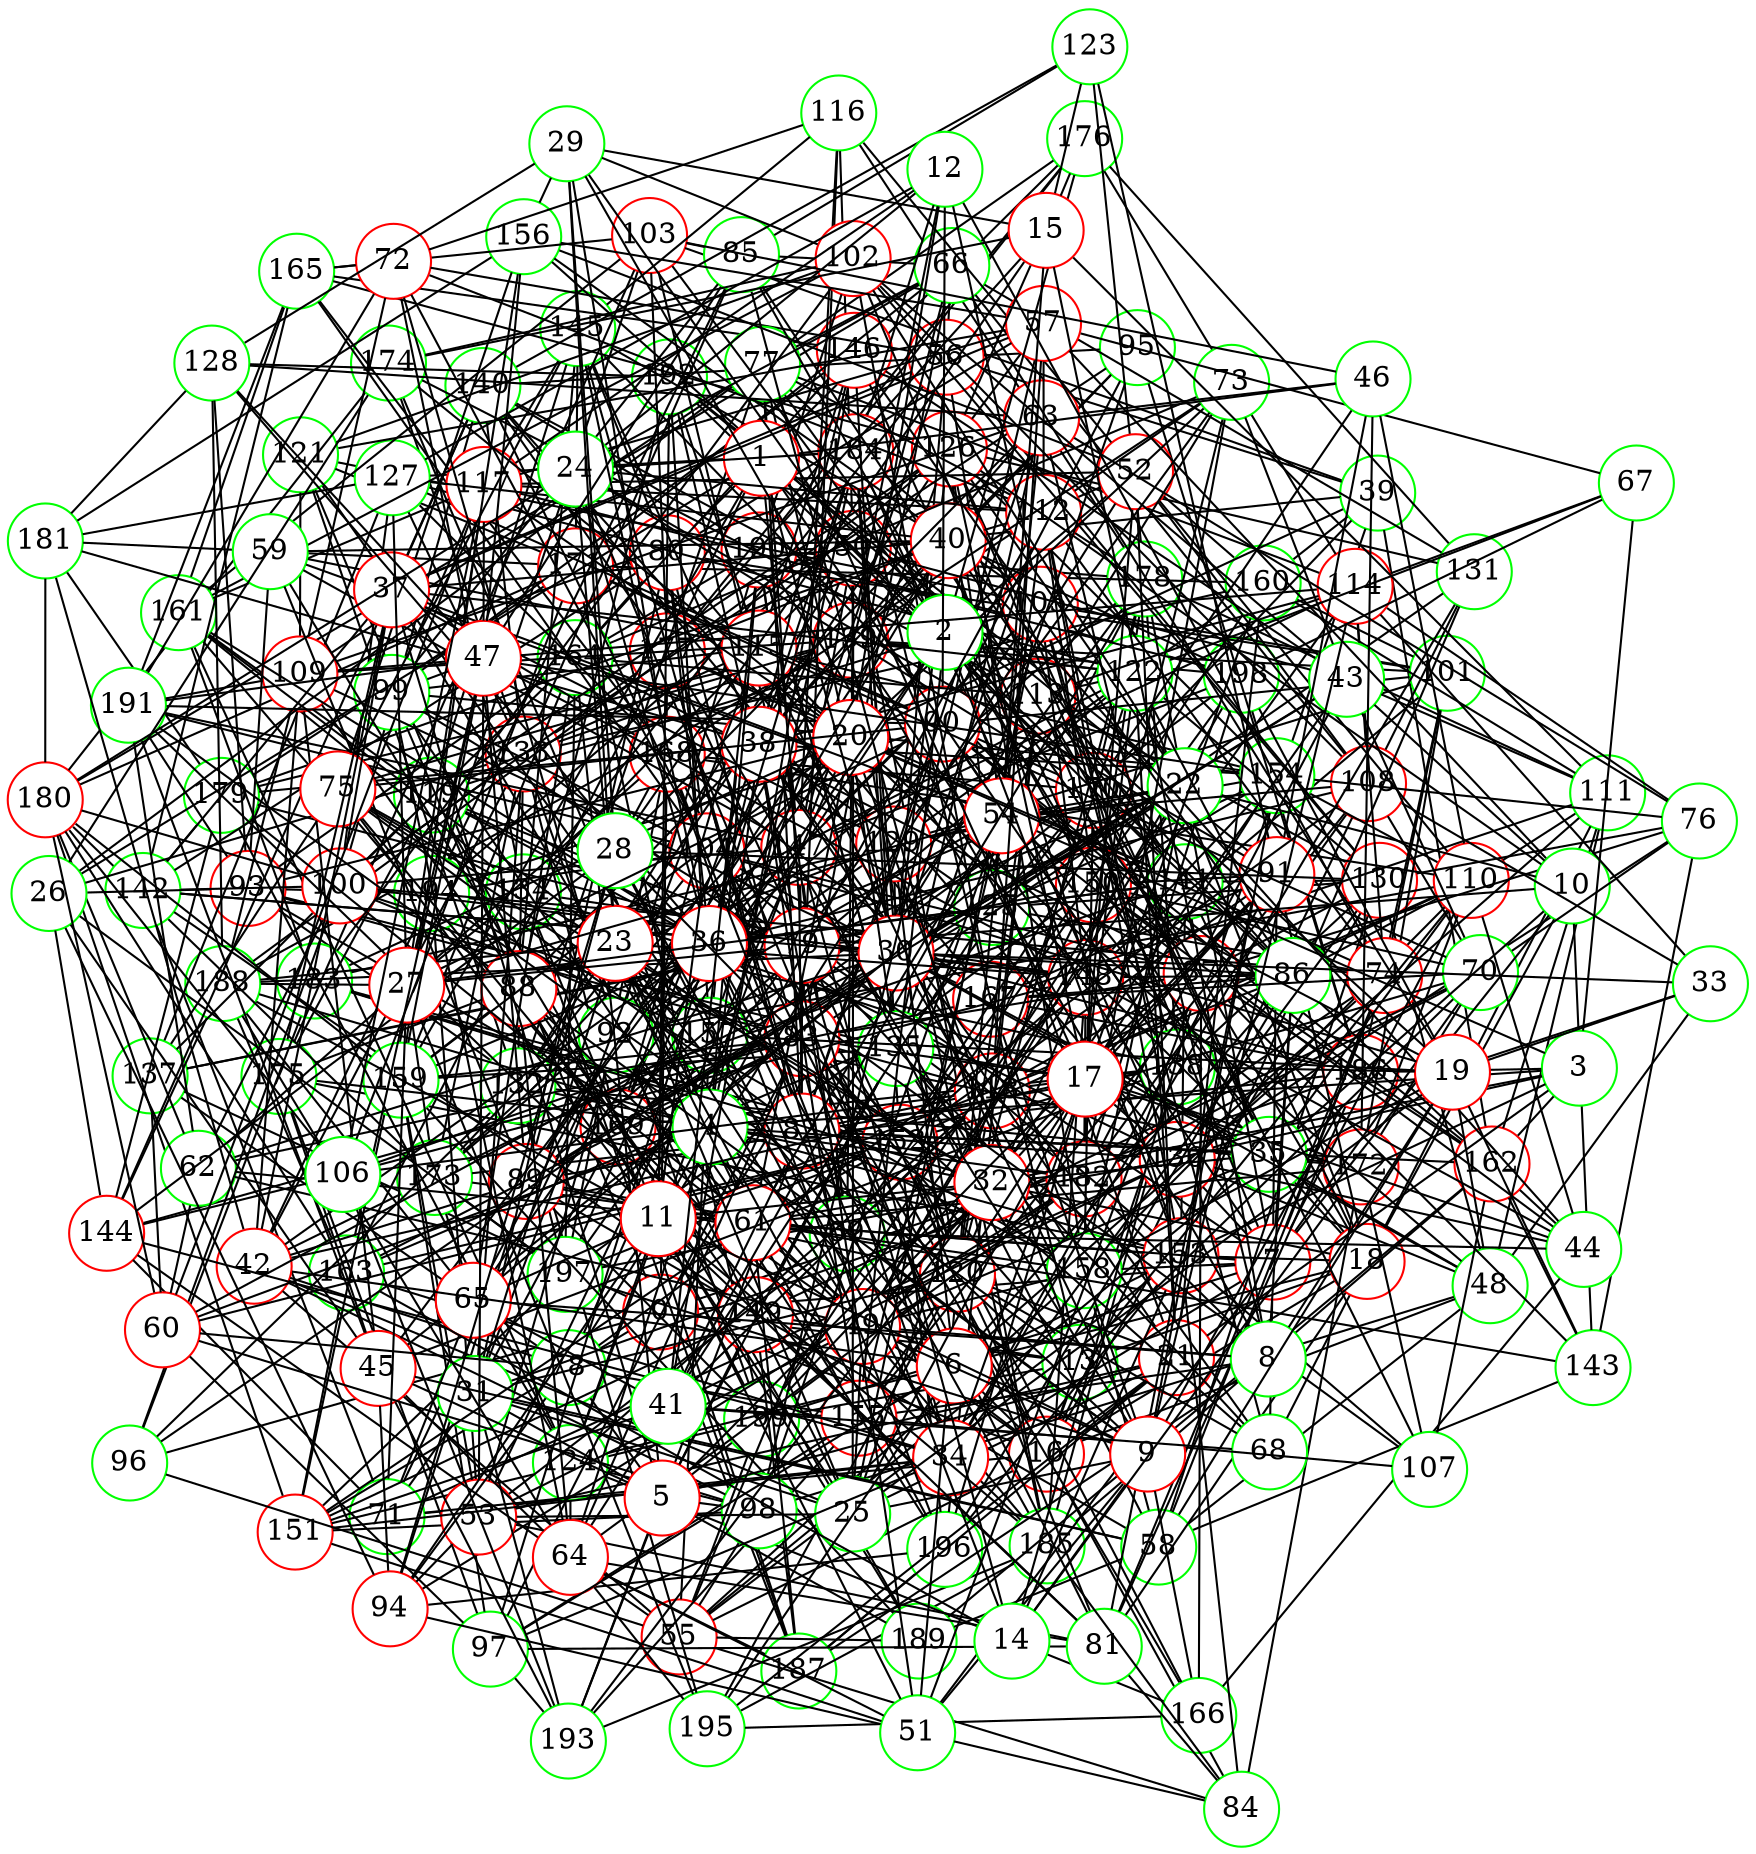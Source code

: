 graph {
graph ["layout"="fdp"]
node ["style"="filled","fillcolor"="white","fixedsize"="true","shape"="circle"]
"0" ["color"="red"]
"16" ["color"="red"]
"130" ["color"="red"]
"138" ["color"="green"]
"178" ["color"="green"]
"190" ["color"="red"]
"198" ["color"="green"]
"169" ["color"="red"]
"185" ["color"="green"]
"193" ["color"="green"]
"195" ["color"="green"]
"187" ["color"="green"]
"196" ["color"="green"]
"141" ["color"="green"]
"177" ["color"="red"]
"153" ["color"="red"]
"175" ["color"="green"]
"155" ["color"="red"]
"39" ["color"="green"]
"160" ["color"="green"]
"171" ["color"="red"]
"179" ["color"="green"]
"181" ["color"="green"]
"180" ["color"="red"]
"199" ["color"="green"]
"50" ["color"="red"]
"132" ["color"="green"]
"133" ["color"="red"]
"139" ["color"="red"]
"188" ["color"="green"]
"140" ["color"="green"]
"144" ["color"="red"]
"167" ["color"="red"]
"168" ["color"="red"]
"197" ["color"="green"]
"170" ["color"="red"]
"192" ["color"="green"]
"182" ["color"="red"]
"186" ["color"="red"]
"173" ["color"="green"]
"174" ["color"="green"]
"172" ["color"="red"]
"69" ["color"="green"]
"80" ["color"="red"]
"176" ["color"="green"]
"145" ["color"="green"]
"164" ["color"="green"]
"101" ["color"="green"]
"129" ["color"="red"]
"183" ["color"="green"]
"154" ["color"="green"]
"148" ["color"="red"]
"152" ["color"="red"]
"163" ["color"="green"]
"166" ["color"="green"]
"184" ["color"="red"]
"105" ["color"="red"]
"147" ["color"="red"]
"191" ["color"="green"]
"119" ["color"="green"]
"161" ["color"="green"]
"165" ["color"="green"]
"136" ["color"="red"]
"189" ["color"="green"]
"126" ["color"="red"]
"194" ["color"="green"]
"131" ["color"="green"]
"121" ["color"="green"]
"157" ["color"="green"]
"156" ["color"="green"]
"104" ["color"="red"]
"142" ["color"="green"]
"149" ["color"="red"]
"151" ["color"="red"]
"118" ["color"="red"]
"150" ["color"="red"]
"162" ["color"="red"]
"120" ["color"="red"]
"135" ["color"="green"]
"146" ["color"="red"]
"158" ["color"="green"]
"159" ["color"="green"]
"124" ["color"="green"]
"89" ["color"="red"]
"122" ["color"="green"]
"127" ["color"="green"]
"137" ["color"="green"]
"92" ["color"="green"]
"110" ["color"="red"]
"111" ["color"="green"]
"125" ["color"="green"]
"94" ["color"="red"]
"93" ["color"="red"]
"128" ["color"="green"]
"134" ["color"="green"]
"116" ["color"="green"]
"103" ["color"="red"]
"56" ["color"="red"]
"66" ["color"="green"]
"83" ["color"="red"]
"97" ["color"="green"]
"100" ["color"="red"]
"87" ["color"="red"]
"143" ["color"="green"]
"85" ["color"="green"]
"99" ["color"="green"]
"115" ["color"="red"]
"117" ["color"="red"]
"123" ["color"="green"]
"108" ["color"="red"]
"114" ["color"="red"]
"77" ["color"="green"]
"109" ["color"="red"]
"79" ["color"="red"]
"82" ["color"="red"]
"90" ["color"="red"]
"95" ["color"="green"]
"112" ["color"="red"]
"72" ["color"="red"]
"71" ["color"="green"]
"48" ["color"="green"]
"98" ["color"="green"]
"58" ["color"="green"]
"74" ["color"="red"]
"81" ["color"="green"]
"84" ["color"="green"]
"18" ["color"="red"]
"35" ["color"="green"]
"49" ["color"="red"]
"53" ["color"="red"]
"88" ["color"="red"]
"91" ["color"="red"]
"62" ["color"="green"]
"55" ["color"="red"]
"96" ["color"="green"]
"68" ["color"="green"]
"113" ["color"="red"]
"21" ["color"="red"]
"38" ["color"="red"]
"63" ["color"="red"]
"76" ["color"="green"]
"52" ["color"="red"]
"78" ["color"="green"]
"25" ["color"="green"]
"42" ["color"="red"]
"31" ["color"="green"]
"7" ["color"="red"]
"34" ["color"="red"]
"70" ["color"="green"]
"10" ["color"="green"]
"22" ["color"="green"]
"102" ["color"="red"]
"54" ["color"="red"]
"59" ["color"="green"]
"30" ["color"="red"]
"33" ["color"="green"]
"40" ["color"="red"]
"44" ["color"="green"]
"43" ["color"="green"]
"73" ["color"="green"]
"45" ["color"="red"]
"64" ["color"="red"]
"86" ["color"="green"]
"57" ["color"="red"]
"67" ["color"="green"]
"51" ["color"="green"]
"61" ["color"="red"]
"13" ["color"="green"]
"20" ["color"="red"]
"1" ["color"="red"]
"26" ["color"="green"]
"46" ["color"="green"]
"2" ["color"="green"]
"65" ["color"="red"]
"3" ["color"="green"]
"32" ["color"="red"]
"75" ["color"="red"]
"4" ["color"="green"]
"37" ["color"="red"]
"60" ["color"="red"]
"5" ["color"="red"]
"6" ["color"="red"]
"23" ["color"="red"]
"24" ["color"="green"]
"36" ["color"="red"]
"107" ["color"="green"]
"29" ["color"="green"]
"8" ["color"="green"]
"19" ["color"="red"]
"9" ["color"="red"]
"11" ["color"="red"]
"14" ["color"="green"]
"12" ["color"="green"]
"15" ["color"="red"]
"28" ["color"="green"]
"17" ["color"="red"]
"27" ["color"="red"]
"47" ["color"="red"]
"41" ["color"="green"]
"106" ["color"="green"]
"0" -- "16"
"0" -- "96"
"0" -- "113"
"0" -- "177"
"0" -- "7"
"0" -- "121"
"0" -- "137"
"0" -- "186"
"0" -- "187"
"0" -- "13"
"0" -- "78"
"16" -- "130"
"16" -- "39"
"16" -- "71"
"16" -- "168"
"16" -- "169"
"16" -- "108"
"16" -- "48"
"16" -- "18"
"16" -- "84"
"16" -- "21"
"16" -- "55"
"16" -- "152"
"16" -- "93"
"130" -- "138"
"130" -- "141"
"138" -- "178"
"138" -- "169"
"138" -- "185"
"178" -- "190"
"190" -- "198"
"169" -- "198"
"169" -- "185"
"169" -- "187"
"185" -- "193"
"185" -- "195"
"187" -- "196"
"141" -- "177"
"141" -- "153"
"153" -- "196"
"153" -- "175"
"153" -- "155"
"155" -- "193"
"39" -- "160"
"39" -- "50"
"39" -- "162"
"39" -- "103"
"39" -- "56"
"39" -- "170"
"160" -- "171"
"171" -- "179"
"171" -- "180"
"171" -- "181"
"171" -- "199"
"179" -- "181"
"180" -- "181"
"50" -- "132"
"50" -- "69"
"50" -- "134"
"50" -- "169"
"50" -- "139"
"50" -- "147"
"50" -- "116"
"50" -- "185"
"50" -- "190"
"132" -- "195"
"132" -- "133"
"132" -- "197"
"132" -- "172"
"133" -- "160"
"133" -- "199"
"133" -- "169"
"133" -- "139"
"133" -- "140"
"133" -- "173"
"133" -- "174"
"133" -- "182"
"139" -- "198"
"139" -- "179"
"139" -- "188"
"140" -- "144"
"140" -- "177"
"140" -- "167"
"140" -- "190"
"144" -- "179"
"144" -- "188"
"167" -- "168"
"167" -- "186"
"168" -- "197"
"168" -- "170"
"170" -- "192"
"170" -- "178"
"170" -- "182"
"182" -- "198"
"186" -- "198"
"173" -- "178"
"173" -- "180"
"173" -- "197"
"173" -- "186"
"174" -- "180"
"69" -- "173"
"69" -- "80"
"69" -- "147"
"69" -- "118"
"69" -- "150"
"69" -- "89"
"69" -- "93"
"69" -- "190"
"80" -- "176"
"80" -- "145"
"80" -- "177"
"80" -- "164"
"80" -- "101"
"80" -- "104"
"80" -- "136"
"80" -- "142"
"176" -- "177"
"176" -- "190"
"145" -- "171"
"164" -- "197"
"164" -- "190"
"101" -- "160"
"101" -- "129"
"101" -- "148"
"101" -- "105"
"101" -- "186"
"101" -- "139"
"101" -- "172"
"129" -- "160"
"129" -- "140"
"129" -- "175"
"129" -- "183"
"129" -- "185"
"129" -- "154"
"148" -- "199"
"148" -- "178"
"148" -- "182"
"148" -- "152"
"148" -- "185"
"148" -- "154"
"152" -- "160"
"152" -- "163"
"152" -- "196"
"152" -- "197"
"152" -- "166"
"152" -- "198"
"152" -- "183"
"152" -- "184"
"163" -- "177"
"163" -- "180"
"163" -- "167"
"163" -- "188"
"166" -- "195"
"105" -- "197"
"105" -- "138"
"105" -- "147"
"105" -- "148"
"105" -- "119"
"105" -- "184"
"105" -- "121"
"105" -- "156"
"147" -- "198"
"147" -- "173"
"147" -- "190"
"147" -- "191"
"119" -- "145"
"119" -- "161"
"119" -- "136"
"119" -- "189"
"119" -- "126"
"119" -- "175"
"161" -- "165"
"161" -- "183"
"161" -- "169"
"165" -- "168"
"165" -- "191"
"136" -- "197"
"136" -- "184"
"126" -- "129"
"126" -- "194"
"126" -- "131"
"126" -- "132"
"126" -- "165"
"126" -- "170"
"126" -- "147"
"126" -- "154"
"126" -- "188"
"131" -- "176"
"131" -- "153"
"121" -- "132"
"121" -- "171"
"121" -- "157"
"157" -- "192"
"157" -- "170"
"157" -- "172"
"157" -- "190"
"156" -- "181"
"104" -- "194"
"104" -- "132"
"104" -- "165"
"104" -- "140"
"104" -- "152"
"104" -- "153"
"104" -- "191"
"142" -- "179"
"142" -- "149"
"142" -- "165"
"149" -- "178"
"149" -- "151"
"149" -- "187"
"151" -- "194"
"151" -- "163"
"151" -- "180"
"151" -- "197"
"151" -- "199"
"118" -- "138"
"118" -- "150"
"118" -- "120"
"118" -- "124"
"150" -- "162"
"150" -- "197"
"150" -- "154"
"162" -- "170"
"162" -- "185"
"162" -- "189"
"120" -- "195"
"120" -- "135"
"120" -- "199"
"120" -- "139"
"120" -- "177"
"120" -- "178"
"120" -- "148"
"120" -- "155"
"120" -- "190"
"135" -- "170"
"135" -- "146"
"135" -- "149"
"135" -- "158"
"135" -- "190"
"135" -- "159"
"146" -- "164"
"146" -- "165"
"146" -- "150"
"158" -- "194"
"158" -- "170"
"159" -- "164"
"159" -- "170"
"159" -- "180"
"159" -- "189"
"124" -- "161"
"124" -- "147"
"124" -- "179"
"124" -- "166"
"89" -- "199"
"89" -- "169"
"89" -- "138"
"89" -- "120"
"89" -- "122"
"89" -- "92"
"89" -- "125"
"89" -- "94"
"122" -- "130"
"122" -- "139"
"122" -- "127"
"127" -- "133"
"127" -- "181"
"127" -- "168"
"127" -- "184"
"127" -- "137"
"127" -- "170"
"137" -- "150"
"92" -- "129"
"92" -- "196"
"92" -- "105"
"92" -- "139"
"92" -- "110"
"92" -- "190"
"110" -- "168"
"110" -- "172"
"110" -- "111"
"110" -- "118"
"110" -- "152"
"110" -- "154"
"110" -- "158"
"111" -- "160"
"111" -- "162"
"111" -- "178"
"111" -- "167"
"125" -- "130"
"125" -- "131"
"125" -- "137"
"125" -- "170"
"125" -- "141"
"125" -- "154"
"125" -- "126"
"125" -- "190"
"94" -- "196"
"94" -- "182"
"93" -- "128"
"93" -- "194"
"93" -- "164"
"93" -- "118"
"93" -- "135"
"93" -- "191"
"128" -- "192"
"128" -- "181"
"128" -- "188"
"134" -- "161"
"134" -- "148"
"134" -- "187"
"134" -- "172"
"116" -- "145"
"116" -- "178"
"116" -- "147"
"103" -- "161"
"103" -- "177"
"103" -- "194"
"103" -- "147"
"103" -- "165"
"103" -- "175"
"56" -- "66"
"56" -- "130"
"56" -- "134"
"56" -- "72"
"56" -- "140"
"56" -- "157"
"56" -- "158"
"56" -- "95"
"66" -- "83"
"66" -- "131"
"66" -- "147"
"66" -- "180"
"66" -- "85"
"66" -- "171"
"66" -- "108"
"66" -- "77"
"83" -- "97"
"83" -- "163"
"83" -- "100"
"83" -- "132"
"83" -- "166"
"83" -- "169"
"83" -- "144"
"83" -- "178"
"83" -- "116"
"83" -- "87"
"83" -- "159"
"97" -- "193"
"97" -- "155"
"97" -- "159"
"97" -- "175"
"100" -- "164"
"100" -- "133"
"100" -- "137"
"100" -- "140"
"100" -- "142"
"100" -- "177"
"100" -- "147"
"100" -- "148"
"100" -- "180"
"100" -- "119"
"100" -- "157"
"100" -- "127"
"87" -- "130"
"87" -- "162"
"87" -- "164"
"87" -- "166"
"87" -- "104"
"87" -- "143"
"87" -- "145"
"87" -- "118"
"143" -- "162"
"143" -- "189"
"85" -- "194"
"85" -- "99"
"85" -- "133"
"85" -- "150"
"85" -- "103"
"85" -- "170"
"85" -- "123"
"99" -- "146"
"99" -- "115"
"99" -- "117"
"99" -- "104"
"99" -- "154"
"115" -- "192"
"115" -- "146"
"115" -- "119"
"115" -- "169"
"115" -- "154"
"117" -- "161"
"117" -- "198"
"117" -- "145"
"117" -- "159"
"123" -- "178"
"123" -- "140"
"108" -- "131"
"108" -- "114"
"108" -- "182"
"108" -- "155"
"114" -- "176"
"114" -- "147"
"114" -- "118"
"77" -- "132"
"77" -- "109"
"77" -- "79"
"77" -- "112"
"77" -- "176"
"77" -- "82"
"77" -- "114"
"77" -- "87"
"77" -- "184"
"109" -- "149"
"109" -- "167"
"109" -- "121"
"109" -- "139"
"109" -- "188"
"109" -- "191"
"79" -- "192"
"79" -- "99"
"79" -- "142"
"79" -- "82"
"79" -- "147"
"79" -- "179"
"79" -- "148"
"79" -- "119"
"82" -- "193"
"82" -- "162"
"82" -- "168"
"82" -- "145"
"82" -- "177"
"82" -- "147"
"82" -- "118"
"82" -- "182"
"82" -- "183"
"82" -- "90"
"82" -- "158"
"90" -- "162"
"90" -- "194"
"90" -- "101"
"90" -- "138"
"90" -- "171"
"90" -- "186"
"90" -- "95"
"90" -- "191"
"95" -- "133"
"95" -- "135"
"95" -- "186"
"95" -- "139"
"112" -- "136"
"112" -- "139"
"112" -- "178"
"112" -- "117"
"112" -- "150"
"112" -- "153"
"112" -- "125"
"72" -- "112"
"72" -- "116"
"72" -- "165"
"72" -- "134"
"72" -- "104"
"72" -- "92"
"72" -- "109"
"72" -- "191"
"71" -- "144"
"71" -- "136"
"71" -- "92"
"71" -- "142"
"48" -- "98"
"48" -- "130"
"48" -- "167"
"48" -- "136"
"48" -- "58"
"48" -- "111"
"98" -- "151"
"98" -- "124"
"58" -- "130"
"58" -- "147"
"58" -- "89"
"58" -- "74"
"58" -- "158"
"74" -- "112"
"74" -- "81"
"74" -- "114"
"74" -- "100"
"74" -- "101"
"74" -- "182"
"74" -- "136"
"74" -- "125"
"81" -- "97"
"81" -- "84"
"81" -- "149"
"81" -- "104"
"81" -- "152"
"81" -- "154"
"81" -- "186"
"84" -- "153"
"84" -- "185"
"84" -- "172"
"18" -- "35"
"18" -- "68"
"18" -- "132"
"18" -- "141"
"18" -- "111"
"18" -- "81"
"18" -- "113"
"18" -- "153"
"18" -- "90"
"18" -- "122"
"18" -- "91"
"18" -- "124"
"35" -- "104"
"35" -- "170"
"35" -- "172"
"35" -- "110"
"35" -- "49"
"35" -- "82"
"35" -- "115"
"35" -- "55"
"35" -- "126"
"49" -- "198"
"49" -- "177"
"49" -- "53"
"49" -- "182"
"49" -- "88"
"49" -- "185"
"49" -- "91"
"49" -- "92"
"49" -- "62"
"49" -- "158"
"53" -- "81"
"53" -- "194"
"53" -- "69"
"53" -- "92"
"53" -- "157"
"53" -- "94"
"53" -- "159"
"88" -- "192"
"88" -- "99"
"88" -- "145"
"88" -- "122"
"88" -- "189"
"88" -- "95"
"88" -- "159"
"88" -- "191"
"91" -- "192"
"91" -- "167"
"91" -- "199"
"91" -- "150"
"91" -- "152"
"91" -- "123"
"62" -- "100"
"62" -- "180"
"62" -- "167"
"62" -- "168"
"62" -- "191"
"55" -- "96"
"55" -- "98"
"55" -- "69"
"55" -- "199"
"55" -- "144"
"55" -- "84"
"55" -- "153"
"55" -- "157"
"55" -- "189"
"55" -- "158"
"96" -- "100"
"96" -- "132"
"96" -- "183"
"96" -- "169"
"68" -- "83"
"68" -- "120"
"68" -- "105"
"68" -- "79"
"113" -- "130"
"113" -- "164"
"113" -- "196"
"113" -- "141"
"113" -- "174"
"113" -- "114"
"113" -- "118"
"113" -- "120"
"113" -- "122"
"113" -- "156"
"21" -- "160"
"21" -- "195"
"21" -- "38"
"21" -- "52"
"21" -- "53"
"21" -- "120"
"21" -- "25"
"21" -- "90"
"21" -- "122"
"21" -- "187"
"38" -- "68"
"38" -- "69"
"38" -- "169"
"38" -- "145"
"38" -- "114"
"38" -- "146"
"38" -- "179"
"38" -- "181"
"38" -- "184"
"38" -- "154"
"38" -- "155"
"38" -- "125"
"38" -- "63"
"63" -- "128"
"63" -- "82"
"63" -- "135"
"63" -- "76"
"63" -- "109"
"63" -- "125"
"76" -- "114"
"76" -- "130"
"76" -- "87"
"76" -- "136"
"76" -- "154"
"76" -- "143"
"52" -- "112"
"52" -- "160"
"52" -- "116"
"52" -- "117"
"52" -- "108"
"52" -- "156"
"52" -- "78"
"52" -- "110"
"78" -- "151"
"78" -- "137"
"78" -- "155"
"78" -- "108"
"78" -- "94"
"25" -- "105"
"25" -- "42"
"25" -- "49"
"25" -- "50"
"25" -- "53"
"25" -- "122"
"25" -- "92"
"25" -- "31"
"42" -- "98"
"42" -- "194"
"42" -- "133"
"42" -- "109"
"42" -- "173"
"42" -- "78"
"42" -- "181"
"42" -- "55"
"42" -- "89"
"31" -- "80"
"31" -- "193"
"31" -- "115"
"31" -- "133"
"31" -- "182"
"31" -- "71"
"31" -- "120"
"31" -- "169"
"31" -- "58"
"7" -- "34"
"7" -- "68"
"7" -- "70"
"7" -- "199"
"7" -- "136"
"7" -- "10"
"7" -- "74"
"7" -- "139"
"7" -- "110"
"7" -- "79"
"7" -- "113"
"7" -- "178"
"7" -- "51"
"7" -- "86"
"7" -- "153"
"7" -- "91"
"7" -- "61"
"7" -- "158"
"34" -- "97"
"34" -- "130"
"34" -- "131"
"34" -- "163"
"34" -- "71"
"34" -- "79"
"34" -- "144"
"34" -- "83"
"34" -- "151"
"34" -- "91"
"70" -- "149"
"70" -- "150"
"70" -- "182"
"70" -- "167"
"70" -- "152"
"70" -- "171"
"70" -- "76"
"70" -- "108"
"70" -- "172"
"10" -- "18"
"10" -- "35"
"10" -- "22"
"10" -- "57"
"10" -- "43"
"10" -- "126"
"10" -- "79"
"10" -- "143"
"22" -- "192"
"22" -- "129"
"22" -- "102"
"22" -- "199"
"22" -- "169"
"22" -- "79"
"22" -- "49"
"22" -- "83"
"22" -- "54"
"22" -- "30"
"22" -- "126"
"22" -- "158"
"102" -- "113"
"102" -- "161"
"102" -- "130"
"102" -- "167"
"102" -- "183"
"102" -- "121"
"102" -- "108"
"102" -- "174"
"102" -- "190"
"54" -- "98"
"54" -- "108"
"54" -- "87"
"54" -- "120"
"54" -- "59"
"54" -- "155"
"54" -- "92"
"54" -- "126"
"59" -- "115"
"59" -- "147"
"59" -- "89"
"59" -- "169"
"59" -- "93"
"30" -- "33"
"30" -- "129"
"30" -- "194"
"30" -- "40"
"30" -- "43"
"30" -- "45"
"30" -- "77"
"30" -- "173"
"30" -- "142"
"30" -- "48"
"30" -- "112"
"30" -- "86"
"30" -- "56"
"30" -- "184"
"30" -- "89"
"30" -- "186"
"30" -- "188"
"30" -- "62"
"30" -- "158"
"33" -- "48"
"33" -- "114"
"33" -- "136"
"33" -- "108"
"40" -- "198"
"40" -- "44"
"40" -- "141"
"40" -- "112"
"40" -- "145"
"40" -- "177"
"40" -- "179"
"40" -- "89"
"40" -- "153"
"40" -- "59"
"40" -- "127"
"44" -- "162"
"44" -- "148"
"44" -- "69"
"44" -- "150"
"44" -- "166"
"44" -- "136"
"44" -- "110"
"43" -- "50"
"43" -- "146"
"43" -- "70"
"43" -- "102"
"43" -- "182"
"43" -- "73"
"43" -- "169"
"43" -- "111"
"73" -- "112"
"73" -- "113"
"73" -- "129"
"73" -- "148"
"73" -- "164"
"73" -- "182"
"73" -- "168"
"45" -- "64"
"45" -- "193"
"45" -- "58"
"45" -- "138"
"45" -- "109"
"45" -- "94"
"45" -- "175"
"45" -- "191"
"64" -- "99"
"64" -- "195"
"64" -- "81"
"64" -- "83"
"64" -- "182"
"64" -- "88"
"64" -- "187"
"64" -- "124"
"64" -- "188"
"64" -- "125"
"86" -- "196"
"86" -- "167"
"86" -- "110"
"86" -- "113"
"86" -- "146"
"86" -- "148"
"86" -- "87"
"86" -- "122"
"57" -- "80"
"57" -- "112"
"57" -- "98"
"57" -- "67"
"57" -- "117"
"57" -- "118"
"57" -- "121"
"57" -- "156"
"57" -- "126"
"67" -- "114"
"67" -- "198"
"67" -- "122"
"51" -- "64"
"51" -- "84"
"51" -- "87"
"51" -- "151"
"51" -- "120"
"51" -- "94"
"51" -- "79"
"61" -- "99"
"61" -- "172"
"61" -- "174"
"61" -- "143"
"61" -- "178"
"61" -- "179"
"61" -- "151"
"61" -- "152"
"61" -- "153"
"61" -- "155"
"61" -- "187"
"61" -- "62"
"61" -- "158"
"13" -- "16"
"13" -- "18"
"13" -- "194"
"13" -- "83"
"13" -- "20"
"13" -- "149"
"13" -- "70"
"13" -- "199"
"13" -- "184"
"13" -- "110"
"20" -- "39"
"20" -- "135"
"20" -- "73"
"20" -- "74"
"20" -- "45"
"20" -- "141"
"20" -- "173"
"20" -- "78"
"20" -- "174"
"20" -- "48"
"20" -- "177"
"20" -- "117"
"20" -- "183"
"20" -- "61"
"20" -- "93"
"20" -- "159"
"1" -- "177"
"1" -- "147"
"1" -- "86"
"1" -- "26"
"1" -- "138"
"1" -- "141"
"1" -- "30"
"1" -- "46"
"1" -- "159"
"26" -- "144"
"26" -- "133"
"26" -- "197"
"26" -- "45"
"26" -- "77"
"26" -- "93"
"26" -- "94"
"26" -- "174"
"46" -- "103"
"46" -- "170"
"46" -- "91"
"46" -- "172"
"46" -- "110"
"46" -- "63"
"2" -- "176"
"2" -- "65"
"2" -- "35"
"2" -- "52"
"2" -- "103"
"2" -- "153"
"2" -- "169"
"2" -- "155"
"2" -- "140"
"65" -- "164"
"65" -- "71"
"65" -- "170"
"65" -- "92"
"65" -- "124"
"65" -- "188"
"65" -- "173"
"3" -- "32"
"3" -- "162"
"3" -- "67"
"3" -- "4"
"3" -- "21"
"3" -- "54"
"3" -- "182"
"3" -- "153"
"3" -- "186"
"32" -- "49"
"32" -- "177"
"32" -- "193"
"32" -- "35"
"32" -- "85"
"32" -- "134"
"32" -- "183"
"32" -- "43"
"32" -- "75"
"32" -- "61"
"75" -- "145"
"75" -- "82"
"75" -- "134"
"75" -- "137"
"75" -- "90"
"75" -- "139"
"75" -- "155"
"75" -- "156"
"75" -- "157"
"4" -- "64"
"4" -- "37"
"4" -- "38"
"4" -- "136"
"4" -- "175"
"4" -- "16"
"4" -- "182"
"4" -- "184"
"4" -- "153"
"4" -- "60"
"4" -- "188"
"4" -- "190"
"37" -- "129"
"37" -- "100"
"37" -- "40"
"37" -- "168"
"37" -- "42"
"37" -- "140"
"37" -- "142"
"37" -- "175"
"37" -- "54"
"37" -- "56"
"37" -- "57"
"37" -- "122"
"60" -- "97"
"60" -- "98"
"60" -- "180"
"60" -- "117"
"60" -- "152"
"60" -- "137"
"60" -- "157"
"60" -- "62"
"60" -- "78"
"5" -- "193"
"5" -- "98"
"5" -- "164"
"5" -- "37"
"5" -- "135"
"5" -- "199"
"5" -- "45"
"5" -- "78"
"5" -- "21"
"5" -- "149"
"5" -- "91"
"5" -- "189"
"5" -- "31"
"6" -- "97"
"6" -- "129"
"6" -- "195"
"6" -- "86"
"6" -- "23"
"6" -- "24"
"6" -- "42"
"6" -- "111"
"23" -- "161"
"23" -- "196"
"23" -- "138"
"23" -- "49"
"23" -- "148"
"23" -- "24"
"23" -- "88"
"23" -- "152"
"23" -- "25"
"23" -- "188"
"23" -- "29"
"23" -- "61"
"23" -- "31"
"24" -- "112"
"24" -- "66"
"24" -- "36"
"24" -- "180"
"24" -- "184"
"24" -- "170"
"24" -- "91"
"36" -- "128"
"36" -- "97"
"36" -- "161"
"36" -- "196"
"36" -- "69"
"36" -- "197"
"36" -- "38"
"36" -- "40"
"36" -- "42"
"36" -- "107"
"36" -- "108"
"36" -- "80"
"36" -- "145"
"36" -- "119"
"36" -- "184"
"36" -- "185"
"36" -- "125"
"107" -- "162"
"107" -- "153"
"107" -- "170"
"107" -- "155"
"107" -- "172"
"29" -- "128"
"29" -- "50"
"29" -- "102"
"29" -- "168"
"29" -- "139"
"29" -- "156"
"8" -- "49"
"8" -- "65"
"8" -- "19"
"8" -- "86"
"8" -- "182"
"8" -- "139"
"8" -- "155"
"8" -- "187"
"8" -- "141"
"8" -- "63"
"19" -- "33"
"19" -- "66"
"19" -- "198"
"19" -- "104"
"19" -- "138"
"19" -- "143"
"19" -- "48"
"19" -- "113"
"19" -- "150"
"19" -- "25"
"19" -- "58"
"19" -- "157"
"19" -- "158"
"9" -- "69"
"9" -- "197"
"9" -- "166"
"9" -- "135"
"9" -- "167"
"9" -- "11"
"9" -- "14"
"9" -- "49"
"9" -- "82"
"9" -- "114"
"9" -- "51"
"9" -- "115"
"9" -- "88"
"9" -- "25"
"9" -- "154"
"9" -- "186"
"11" -- "32"
"11" -- "192"
"11" -- "65"
"11" -- "134"
"11" -- "199"
"11" -- "104"
"11" -- "168"
"11" -- "75"
"11" -- "112"
"11" -- "81"
"11" -- "51"
"11" -- "86"
"11" -- "88"
"11" -- "152"
"11" -- "25"
"11" -- "185"
"11" -- "124"
"11" -- "188"
"11" -- "94"
"11" -- "191"
"14" -- "147"
"14" -- "163"
"14" -- "87"
"14" -- "168"
"14" -- "153"
"14" -- "172"
"12" -- "20"
"12" -- "117"
"12" -- "24"
"12" -- "184"
"12" -- "105"
"12" -- "74"
"12" -- "90"
"12" -- "139"
"12" -- "127"
"15" -- "176"
"15" -- "177"
"15" -- "54"
"15" -- "87"
"15" -- "123"
"15" -- "28"
"15" -- "29"
"15" -- "126"
"15" -- "174"
"15" -- "111"
"28" -- "144"
"28" -- "49"
"28" -- "34"
"28" -- "130"
"28" -- "152"
"28" -- "168"
"28" -- "89"
"28" -- "29"
"28" -- "94"
"28" -- "63"
"17" -- "160"
"17" -- "34"
"17" -- "196"
"17" -- "135"
"17" -- "136"
"17" -- "42"
"17" -- "44"
"17" -- "77"
"17" -- "83"
"17" -- "52"
"17" -- "120"
"17" -- "25"
"17" -- "122"
"17" -- "154"
"17" -- "126"
"27" -- "194"
"27" -- "195"
"27" -- "134"
"27" -- "71"
"27" -- "141"
"27" -- "173"
"27" -- "47"
"27" -- "79"
"27" -- "54"
"27" -- "90"
"27" -- "156"
"27" -- "188"
"27" -- "127"
"47" -- "128"
"47" -- "99"
"47" -- "163"
"47" -- "109"
"47" -- "114"
"47" -- "148"
"47" -- "53"
"47" -- "85"
"47" -- "117"
"47" -- "89"
"47" -- "154"
"47" -- "156"
"47" -- "159"
"47" -- "191"
"41" -- "65"
"41" -- "82"
"41" -- "146"
"41" -- "68"
"41" -- "54"
"41" -- "118"
"41" -- "151"
"41" -- "136"
"41" -- "155"
"41" -- "190"
"106" -- "144"
"106" -- "193"
"106" -- "148"
"106" -- "180"
"106" -- "117"
"106" -- "118"
"106" -- "171"
"106" -- "141"
}